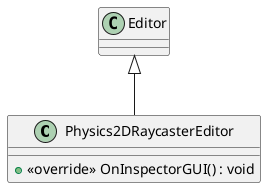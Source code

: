 @startuml
class Physics2DRaycasterEditor {
    + <<override>> OnInspectorGUI() : void
}
Editor <|-- Physics2DRaycasterEditor
@enduml
